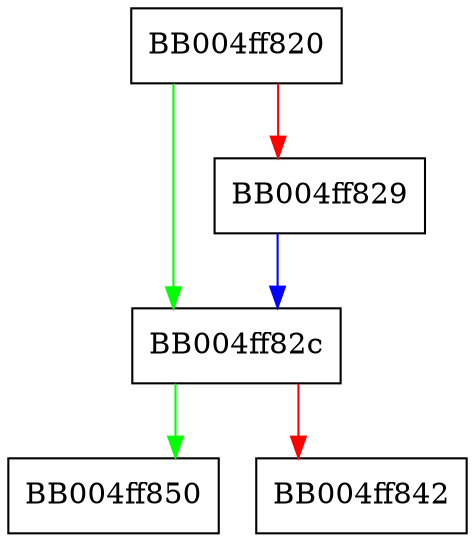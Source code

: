 digraph ossl_quic_demux_release_urxe {
  node [shape="box"];
  graph [splines=ortho];
  BB004ff820 -> BB004ff82c [color="green"];
  BB004ff820 -> BB004ff829 [color="red"];
  BB004ff829 -> BB004ff82c [color="blue"];
  BB004ff82c -> BB004ff850 [color="green"];
  BB004ff82c -> BB004ff842 [color="red"];
}